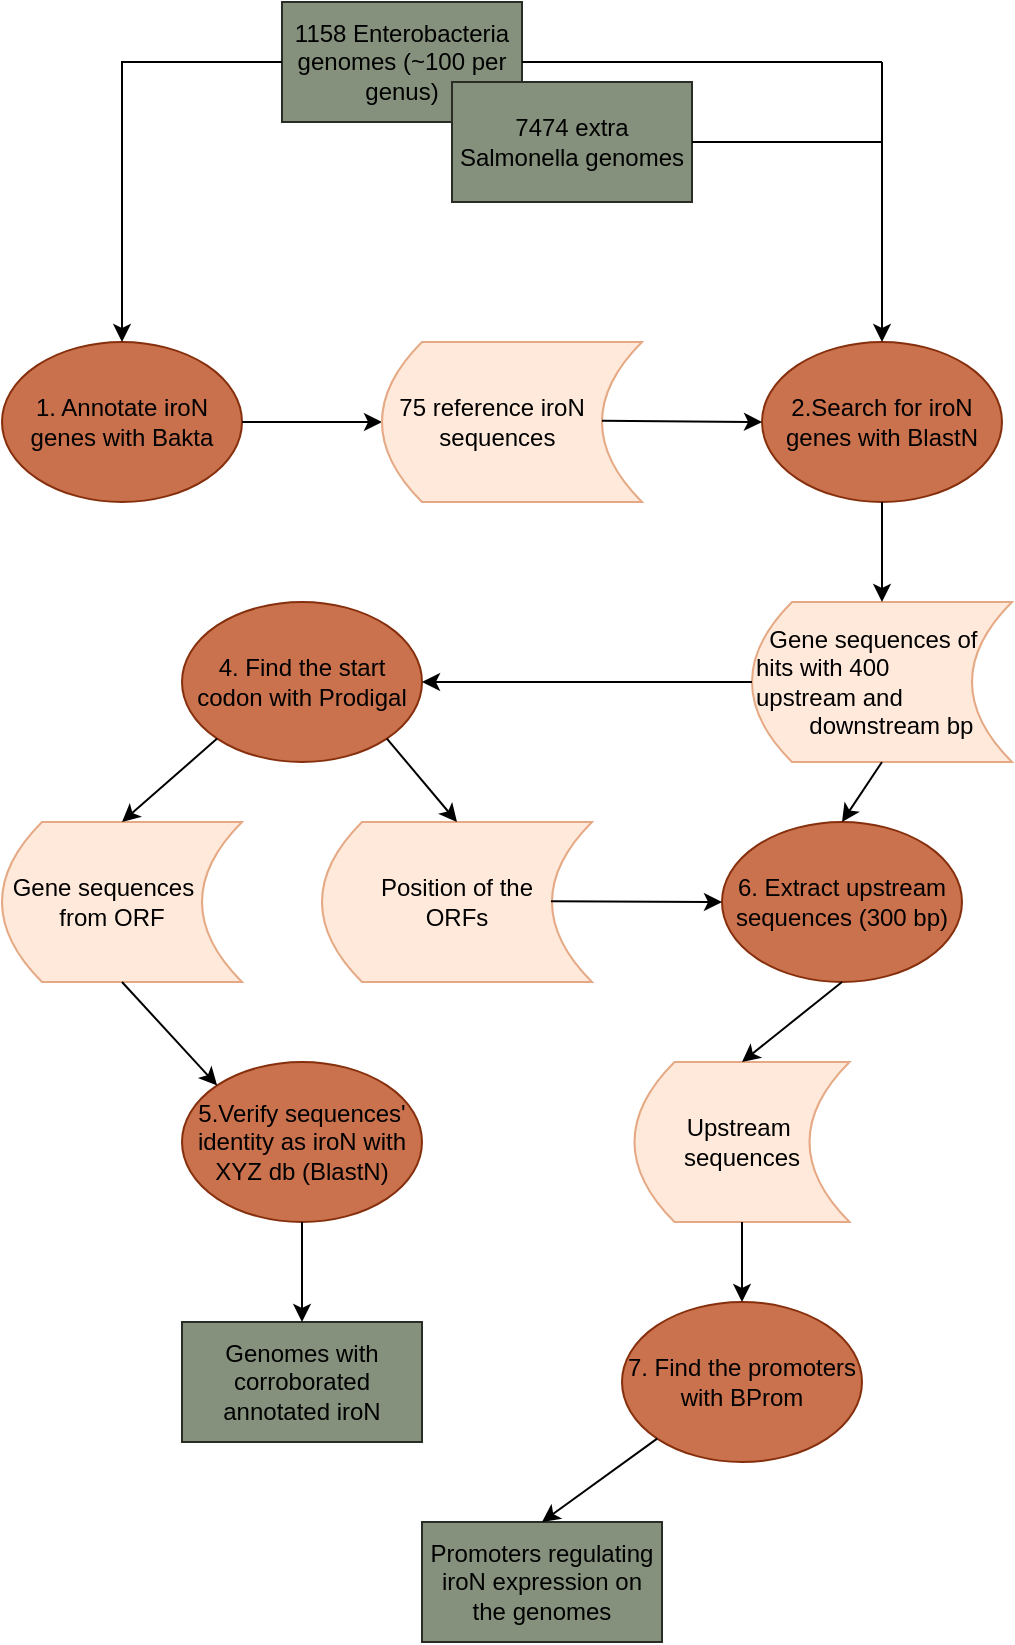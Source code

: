 <mxfile version="24.7.3" type="github">
  <diagram name="Page-1" id="XPCQrtxg84oxnPtzx1do">
    <mxGraphModel dx="1236" dy="905" grid="1" gridSize="10" guides="1" tooltips="1" connect="1" arrows="1" fold="1" page="1" pageScale="1" pageWidth="850" pageHeight="1100" math="0" shadow="0">
      <root>
        <mxCell id="0" />
        <mxCell id="1" parent="0" />
        <mxCell id="5hx85q__BcJgSBlU8Jjk-2" value="1. Annotate iroN genes with Bakta" style="ellipse;whiteSpace=wrap;html=1;fillColor=#c9704c;strokeColor=#862F0D;" parent="1" vertex="1">
          <mxGeometry x="80" y="200" width="120" height="80" as="geometry" />
        </mxCell>
        <mxCell id="5hx85q__BcJgSBlU8Jjk-3" value="1158 Enterobacteria genomes (~100 per genus)" style="rounded=0;whiteSpace=wrap;html=1;fillColor=#85917C;strokeColor=#292D26;" parent="1" vertex="1">
          <mxGeometry x="220" y="30" width="120" height="60" as="geometry" />
        </mxCell>
        <mxCell id="5hx85q__BcJgSBlU8Jjk-8" value="7. Find the promoters with BProm" style="ellipse;whiteSpace=wrap;html=1;fillColor=#CA714D;strokeColor=#862F0D;" parent="1" vertex="1">
          <mxGeometry x="390" y="680" width="120" height="80" as="geometry" />
        </mxCell>
        <mxCell id="5hx85q__BcJgSBlU8Jjk-13" value="Promoters regulating iroN expression on the genomes" style="rounded=0;whiteSpace=wrap;html=1;fillColor=#85917C;strokeColor=#292D26;" parent="1" vertex="1">
          <mxGeometry x="290" y="790" width="120" height="60" as="geometry" />
        </mxCell>
        <mxCell id="5hx85q__BcJgSBlU8Jjk-14" value="" style="endArrow=classic;html=1;rounded=0;exitX=1;exitY=0.5;exitDx=0;exitDy=0;entryX=0;entryY=0.5;entryDx=0;entryDy=0;" parent="1" source="5hx85q__BcJgSBlU8Jjk-2" target="JB7MgtdJx0A8OHqEg8VY-4" edge="1">
          <mxGeometry width="50" height="50" relative="1" as="geometry">
            <mxPoint x="400" y="440" as="sourcePoint" />
            <mxPoint x="270" y="230" as="targetPoint" />
          </mxGeometry>
        </mxCell>
        <mxCell id="5hx85q__BcJgSBlU8Jjk-15" value="" style="endArrow=classic;html=1;rounded=0;exitX=0;exitY=0.5;exitDx=0;exitDy=0;entryX=0.5;entryY=0;entryDx=0;entryDy=0;" parent="1" source="5hx85q__BcJgSBlU8Jjk-3" target="5hx85q__BcJgSBlU8Jjk-2" edge="1">
          <mxGeometry width="50" height="50" relative="1" as="geometry">
            <mxPoint x="400" y="440" as="sourcePoint" />
            <mxPoint x="450" y="390" as="targetPoint" />
            <Array as="points">
              <mxPoint x="140" y="60" />
            </Array>
          </mxGeometry>
        </mxCell>
        <mxCell id="JB7MgtdJx0A8OHqEg8VY-4" value="&lt;div align=&quot;left&quot;&gt;&amp;nbsp; 75 reference iroN&amp;nbsp;&amp;nbsp;&amp;nbsp; &lt;span style=&quot;white-space: pre;&quot;&gt;&#x9;&lt;/span&gt;sequences&lt;/div&gt;" style="shape=dataStorage;whiteSpace=wrap;html=1;fixedSize=1;align=left;fillColor=#FFE9DB;strokeColor=#E5AA85;" parent="1" vertex="1">
          <mxGeometry x="270" y="200" width="130" height="80" as="geometry" />
        </mxCell>
        <mxCell id="JB7MgtdJx0A8OHqEg8VY-8" value="2.Search for iroN genes with BlastN" style="ellipse;whiteSpace=wrap;html=1;fillColor=#CA714D;strokeColor=#862f0d;" parent="1" vertex="1">
          <mxGeometry x="460" y="200" width="120" height="80" as="geometry" />
        </mxCell>
        <mxCell id="JB7MgtdJx0A8OHqEg8VY-9" value="" style="endArrow=classic;html=1;rounded=0;entryX=0;entryY=0.5;entryDx=0;entryDy=0;exitX=0.846;exitY=0.492;exitDx=0;exitDy=0;exitPerimeter=0;" parent="1" source="JB7MgtdJx0A8OHqEg8VY-4" target="JB7MgtdJx0A8OHqEg8VY-8" edge="1">
          <mxGeometry width="50" height="50" relative="1" as="geometry">
            <mxPoint x="400" y="230" as="sourcePoint" />
            <mxPoint x="470" y="230" as="targetPoint" />
          </mxGeometry>
        </mxCell>
        <mxCell id="JB7MgtdJx0A8OHqEg8VY-10" value="" style="endArrow=classic;html=1;rounded=0;entryX=0.5;entryY=0;entryDx=0;entryDy=0;" parent="1" target="JB7MgtdJx0A8OHqEg8VY-8" edge="1">
          <mxGeometry width="50" height="50" relative="1" as="geometry">
            <mxPoint x="520" y="60" as="sourcePoint" />
            <mxPoint x="390" y="310" as="targetPoint" />
          </mxGeometry>
        </mxCell>
        <mxCell id="JB7MgtdJx0A8OHqEg8VY-15" value="&lt;div&gt;&amp;nbsp; Gene sequences of&amp;nbsp;&lt;/div&gt;&lt;div&gt;hits with 400&amp;nbsp;&lt;/div&gt;&lt;div&gt;upstream and &lt;span style=&quot;white-space: pre;&quot;&gt;&#x9;&lt;/span&gt;downstream bp&lt;/div&gt;" style="shape=dataStorage;whiteSpace=wrap;html=1;fixedSize=1;align=left;fillColor=#FFE9DB;strokeColor=#E5AA85;" parent="1" vertex="1">
          <mxGeometry x="455" y="330" width="130" height="80" as="geometry" />
        </mxCell>
        <mxCell id="JB7MgtdJx0A8OHqEg8VY-17" value="" style="endArrow=classic;html=1;rounded=0;exitX=0.5;exitY=1;exitDx=0;exitDy=0;entryX=0.5;entryY=0;entryDx=0;entryDy=0;" parent="1" source="JB7MgtdJx0A8OHqEg8VY-8" target="JB7MgtdJx0A8OHqEg8VY-15" edge="1">
          <mxGeometry width="50" height="50" relative="1" as="geometry">
            <mxPoint x="580" y="410" as="sourcePoint" />
            <mxPoint x="630" y="360" as="targetPoint" />
          </mxGeometry>
        </mxCell>
        <mxCell id="JB7MgtdJx0A8OHqEg8VY-18" value="4. Find the start codon with Prodigal" style="ellipse;whiteSpace=wrap;html=1;fillColor=#CA714D;strokeColor=#862F0D;" parent="1" vertex="1">
          <mxGeometry x="170" y="330" width="120" height="80" as="geometry" />
        </mxCell>
        <mxCell id="JB7MgtdJx0A8OHqEg8VY-19" value="" style="endArrow=classic;html=1;rounded=0;exitX=0;exitY=0.5;exitDx=0;exitDy=0;entryX=1;entryY=0.5;entryDx=0;entryDy=0;" parent="1" source="JB7MgtdJx0A8OHqEg8VY-15" target="JB7MgtdJx0A8OHqEg8VY-18" edge="1">
          <mxGeometry width="50" height="50" relative="1" as="geometry">
            <mxPoint x="260" y="450" as="sourcePoint" />
            <mxPoint x="310" y="400" as="targetPoint" />
          </mxGeometry>
        </mxCell>
        <mxCell id="JB7MgtdJx0A8OHqEg8VY-20" value="&lt;div align=&quot;center&quot;&gt;&amp;nbsp;Position of the&amp;nbsp;&lt;/div&gt;&lt;div align=&quot;center&quot;&gt;ORFs&lt;/div&gt;" style="shape=dataStorage;whiteSpace=wrap;html=1;fixedSize=1;align=center;fillColor=#FFE9DB;strokeColor=#E5AA85;" parent="1" vertex="1">
          <mxGeometry x="240" y="440" width="135" height="80" as="geometry" />
        </mxCell>
        <mxCell id="JB7MgtdJx0A8OHqEg8VY-21" value="&lt;div&gt;&amp;nbsp;Gene sequences&amp;nbsp;&lt;/div&gt;&lt;div&gt;&lt;span style=&quot;white-space: pre;&quot;&gt;&#x9;&lt;/span&gt;from ORF&lt;/div&gt;" style="shape=dataStorage;whiteSpace=wrap;html=1;fixedSize=1;align=left;fillColor=#FFE9DB;strokeColor=#E5AA85;" parent="1" vertex="1">
          <mxGeometry x="80" y="440" width="120" height="80" as="geometry" />
        </mxCell>
        <mxCell id="JB7MgtdJx0A8OHqEg8VY-23" value="5.Verify sequences&#39; identity as iroN with XYZ db (BlastN)" style="ellipse;whiteSpace=wrap;html=1;fillColor=#CA714D;strokeColor=#862F0D;" parent="1" vertex="1">
          <mxGeometry x="170" y="560" width="120" height="80" as="geometry" />
        </mxCell>
        <mxCell id="JB7MgtdJx0A8OHqEg8VY-24" value="Genomes with corroborated annotated iroN" style="rounded=0;whiteSpace=wrap;html=1;fillColor=#85917C;strokeColor=#292D26;" parent="1" vertex="1">
          <mxGeometry x="170" y="690" width="120" height="60" as="geometry" />
        </mxCell>
        <mxCell id="JB7MgtdJx0A8OHqEg8VY-25" value="6. Extract upstream sequences (300 bp)" style="ellipse;whiteSpace=wrap;html=1;fillColor=#CA714D;strokeColor=#862F0D;" parent="1" vertex="1">
          <mxGeometry x="440" y="440" width="120" height="80" as="geometry" />
        </mxCell>
        <mxCell id="JB7MgtdJx0A8OHqEg8VY-26" value="&lt;div&gt;Upstream&amp;nbsp;&lt;/div&gt;&lt;div&gt;sequences&lt;/div&gt;" style="shape=dataStorage;whiteSpace=wrap;html=1;fixedSize=1;align=center;fillColor=#FFE9DB;strokeColor=#E5AA85;" parent="1" vertex="1">
          <mxGeometry x="396.25" y="560" width="107.5" height="80" as="geometry" />
        </mxCell>
        <mxCell id="JB7MgtdJx0A8OHqEg8VY-1" value="7474 extra Salmonella genomes" style="rounded=0;whiteSpace=wrap;html=1;fillColor=#85917C;strokeColor=#292D26;" parent="1" vertex="1">
          <mxGeometry x="305" y="70" width="120" height="60" as="geometry" />
        </mxCell>
        <mxCell id="HDMEeG1fjW0iGM3FwmQQ-1" value="" style="endArrow=classic;html=1;rounded=0;exitX=0;exitY=1;exitDx=0;exitDy=0;entryX=0.5;entryY=0;entryDx=0;entryDy=0;" edge="1" parent="1" source="JB7MgtdJx0A8OHqEg8VY-18" target="JB7MgtdJx0A8OHqEg8VY-21">
          <mxGeometry width="50" height="50" relative="1" as="geometry">
            <mxPoint x="340" y="500" as="sourcePoint" />
            <mxPoint x="390" y="450" as="targetPoint" />
          </mxGeometry>
        </mxCell>
        <mxCell id="HDMEeG1fjW0iGM3FwmQQ-2" value="" style="endArrow=classic;html=1;rounded=0;exitX=1;exitY=1;exitDx=0;exitDy=0;entryX=0.5;entryY=0;entryDx=0;entryDy=0;" edge="1" parent="1" source="JB7MgtdJx0A8OHqEg8VY-18" target="JB7MgtdJx0A8OHqEg8VY-20">
          <mxGeometry width="50" height="50" relative="1" as="geometry">
            <mxPoint x="228" y="408" as="sourcePoint" />
            <mxPoint x="150" y="450" as="targetPoint" />
          </mxGeometry>
        </mxCell>
        <mxCell id="HDMEeG1fjW0iGM3FwmQQ-3" value="" style="endArrow=classic;html=1;rounded=0;exitX=0.5;exitY=1;exitDx=0;exitDy=0;entryX=0.5;entryY=0;entryDx=0;entryDy=0;" edge="1" parent="1" source="JB7MgtdJx0A8OHqEg8VY-15" target="JB7MgtdJx0A8OHqEg8VY-25">
          <mxGeometry width="50" height="50" relative="1" as="geometry">
            <mxPoint x="312" y="408" as="sourcePoint" />
            <mxPoint x="378" y="450" as="targetPoint" />
          </mxGeometry>
        </mxCell>
        <mxCell id="HDMEeG1fjW0iGM3FwmQQ-4" value="" style="endArrow=classic;html=1;rounded=0;exitX=0.848;exitY=0.496;exitDx=0;exitDy=0;entryX=0;entryY=0.5;entryDx=0;entryDy=0;exitPerimeter=0;" edge="1" parent="1" source="JB7MgtdJx0A8OHqEg8VY-20" target="JB7MgtdJx0A8OHqEg8VY-25">
          <mxGeometry width="50" height="50" relative="1" as="geometry">
            <mxPoint x="525" y="420" as="sourcePoint" />
            <mxPoint x="525" y="450" as="targetPoint" />
          </mxGeometry>
        </mxCell>
        <mxCell id="HDMEeG1fjW0iGM3FwmQQ-5" value="" style="endArrow=classic;html=1;rounded=0;exitX=0.5;exitY=1;exitDx=0;exitDy=0;entryX=0;entryY=0;entryDx=0;entryDy=0;" edge="1" parent="1" source="JB7MgtdJx0A8OHqEg8VY-21" target="JB7MgtdJx0A8OHqEg8VY-23">
          <mxGeometry width="50" height="50" relative="1" as="geometry">
            <mxPoint x="198" y="408" as="sourcePoint" />
            <mxPoint x="150" y="450" as="targetPoint" />
          </mxGeometry>
        </mxCell>
        <mxCell id="HDMEeG1fjW0iGM3FwmQQ-6" value="" style="endArrow=classic;html=1;rounded=0;exitX=0.5;exitY=1;exitDx=0;exitDy=0;entryX=0.5;entryY=0;entryDx=0;entryDy=0;" edge="1" parent="1" source="JB7MgtdJx0A8OHqEg8VY-23" target="JB7MgtdJx0A8OHqEg8VY-24">
          <mxGeometry width="50" height="50" relative="1" as="geometry">
            <mxPoint x="208" y="418" as="sourcePoint" />
            <mxPoint x="160" y="460" as="targetPoint" />
          </mxGeometry>
        </mxCell>
        <mxCell id="HDMEeG1fjW0iGM3FwmQQ-7" value="" style="endArrow=classic;html=1;rounded=0;exitX=0.5;exitY=1;exitDx=0;exitDy=0;entryX=0.5;entryY=0;entryDx=0;entryDy=0;" edge="1" parent="1" source="JB7MgtdJx0A8OHqEg8VY-25" target="JB7MgtdJx0A8OHqEg8VY-26">
          <mxGeometry width="50" height="50" relative="1" as="geometry">
            <mxPoint x="240" y="650" as="sourcePoint" />
            <mxPoint x="240" y="700" as="targetPoint" />
          </mxGeometry>
        </mxCell>
        <mxCell id="HDMEeG1fjW0iGM3FwmQQ-8" value="" style="endArrow=classic;html=1;rounded=0;exitX=0.5;exitY=1;exitDx=0;exitDy=0;entryX=0.5;entryY=0;entryDx=0;entryDy=0;" edge="1" parent="1" source="JB7MgtdJx0A8OHqEg8VY-26" target="5hx85q__BcJgSBlU8Jjk-8">
          <mxGeometry width="50" height="50" relative="1" as="geometry">
            <mxPoint x="240" y="650" as="sourcePoint" />
            <mxPoint x="240" y="700" as="targetPoint" />
          </mxGeometry>
        </mxCell>
        <mxCell id="HDMEeG1fjW0iGM3FwmQQ-9" value="" style="endArrow=classic;html=1;rounded=0;exitX=0;exitY=1;exitDx=0;exitDy=0;entryX=0.5;entryY=0;entryDx=0;entryDy=0;" edge="1" parent="1" source="5hx85q__BcJgSBlU8Jjk-8" target="5hx85q__BcJgSBlU8Jjk-13">
          <mxGeometry width="50" height="50" relative="1" as="geometry">
            <mxPoint x="460" y="650" as="sourcePoint" />
            <mxPoint x="460" y="690" as="targetPoint" />
          </mxGeometry>
        </mxCell>
        <mxCell id="HDMEeG1fjW0iGM3FwmQQ-10" value="" style="endArrow=none;html=1;rounded=0;exitX=1;exitY=0.5;exitDx=0;exitDy=0;" edge="1" parent="1" source="5hx85q__BcJgSBlU8Jjk-3">
          <mxGeometry width="50" height="50" relative="1" as="geometry">
            <mxPoint x="460" y="100" as="sourcePoint" />
            <mxPoint x="520" y="60" as="targetPoint" />
          </mxGeometry>
        </mxCell>
        <mxCell id="HDMEeG1fjW0iGM3FwmQQ-12" value="" style="endArrow=none;html=1;rounded=0;exitX=1;exitY=0.5;exitDx=0;exitDy=0;" edge="1" parent="1" source="JB7MgtdJx0A8OHqEg8VY-1">
          <mxGeometry width="50" height="50" relative="1" as="geometry">
            <mxPoint x="450" y="90" as="sourcePoint" />
            <mxPoint x="520" y="100" as="targetPoint" />
          </mxGeometry>
        </mxCell>
      </root>
    </mxGraphModel>
  </diagram>
</mxfile>
